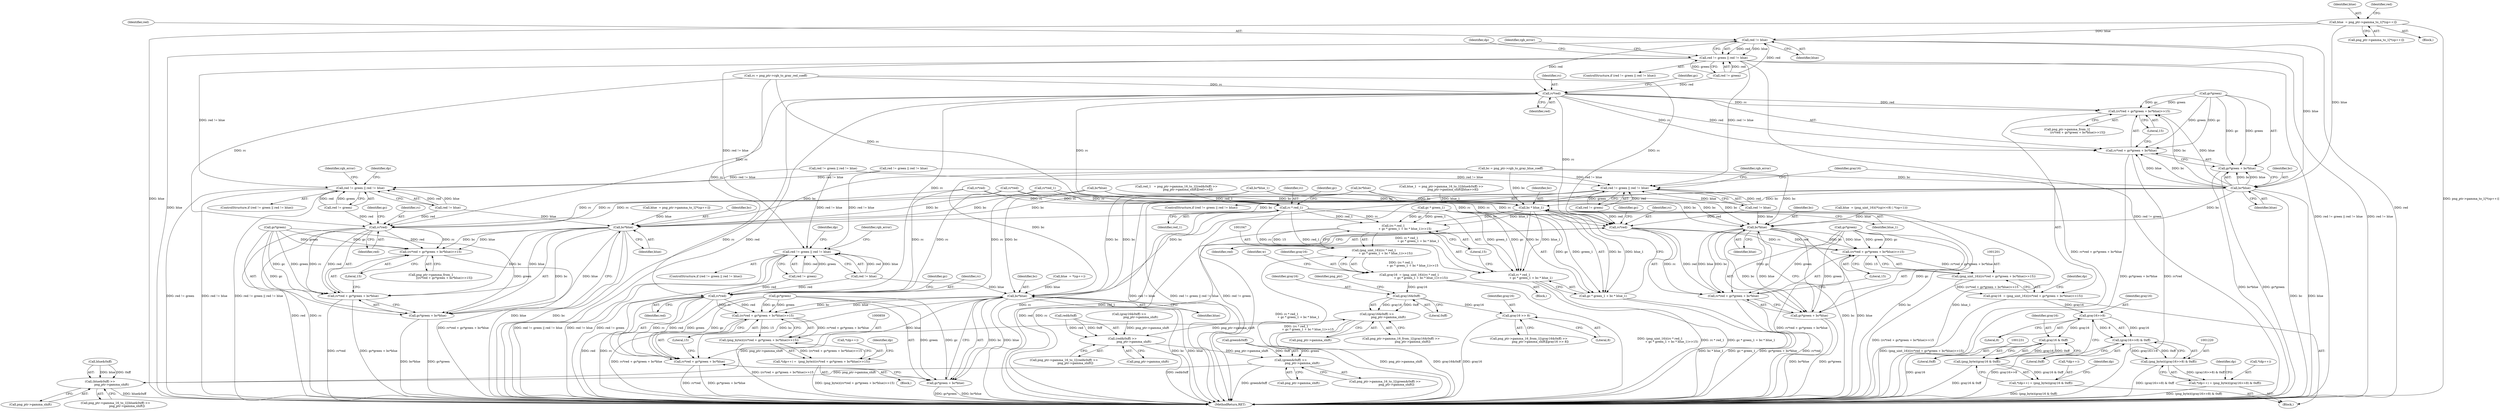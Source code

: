 digraph "0_Chrome_7f3d85b096f66870a15b37c2f40b219b2e292693_9@array" {
"1000210" [label="(Call,blue  = png_ptr->gamma_to_1[*(sp++)])"];
"1000224" [label="(Call,red != blue)"];
"1000220" [label="(Call,red != green || red != blue)"];
"1000767" [label="(Call,red != green || red != blue)"];
"1000844" [label="(Call,red != green || red != blue)"];
"1001188" [label="(Call,red != green || red != blue)"];
"1000241" [label="(Call,rc*red)"];
"1000239" [label="(Call,(rc*red + gc*green + bc*blue)>>15)"];
"1000240" [label="(Call,rc*red + gc*green + bc*blue)"];
"1000787" [label="(Call,rc*red)"];
"1000785" [label="(Call,(rc*red + gc*green + bc*blue)>>15)"];
"1000786" [label="(Call,rc*red + gc*green + bc*blue)"];
"1000862" [label="(Call,rc*red)"];
"1000860" [label="(Call,(rc*red + gc*green + bc*blue)>>15)"];
"1000858" [label="(Call,(png_byte)((rc*red + gc*green + bc*blue)>>15))"];
"1000854" [label="(Call,*(dp++) =  (png_byte)((rc*red + gc*green + bc*blue)>>15))"];
"1000861" [label="(Call,rc*red + gc*green + bc*blue)"];
"1001050" [label="(Call,rc * red_1)"];
"1001048" [label="(Call,(rc * red_1\n                         + gc * green_1 + bc * blue_1)>>15)"];
"1001046" [label="(Call,(png_uint_16)((rc * red_1\n                         + gc * green_1 + bc * blue_1)>>15))"];
"1001044" [label="(Call,gray16  = (png_uint_16)((rc * red_1\n                         + gc * green_1 + bc * blue_1)>>15))"];
"1001069" [label="(Call,gray16&0xff)"];
"1001068" [label="(Call,(gray16&0xff) >>\n                         png_ptr->gamma_shift)"];
"1000997" [label="(Call,(red&0xff) >>\n                         png_ptr->gamma_shift)"];
"1001015" [label="(Call,(green&0xff) >>\n                         png_ptr->gamma_shift)"];
"1001033" [label="(Call,(blue&0xff) >>\n                         png_ptr->gamma_shift)"];
"1001075" [label="(Call,gray16 >> 8)"];
"1001049" [label="(Call,rc * red_1\n                         + gc * green_1 + bc * blue_1)"];
"1001204" [label="(Call,rc*red)"];
"1001202" [label="(Call,(rc*red + gc*green + bc*blue)>>15)"];
"1001200" [label="(Call,(png_uint_16)((rc*red + gc*green + bc*blue)>>15))"];
"1001198" [label="(Call,gray16  = (png_uint_16)((rc*red + gc*green + bc*blue)>>15))"];
"1001222" [label="(Call,gray16>>8)"];
"1001221" [label="(Call,(gray16>>8) & 0xff)"];
"1001219" [label="(Call,(png_byte)((gray16>>8) & 0xff))"];
"1001215" [label="(Call,*(dp++) = (png_byte)((gray16>>8) & 0xff))"];
"1001232" [label="(Call,gray16 & 0xff)"];
"1001230" [label="(Call,(png_byte)(gray16 & 0xff))"];
"1001226" [label="(Call,*(dp++) = (png_byte)(gray16 & 0xff))"];
"1001203" [label="(Call,rc*red + gc*green + bc*blue)"];
"1000248" [label="(Call,bc*blue)"];
"1000244" [label="(Call,gc*green + bc*blue)"];
"1000794" [label="(Call,bc*blue)"];
"1000790" [label="(Call,gc*green + bc*blue)"];
"1000869" [label="(Call,bc*blue)"];
"1000865" [label="(Call,gc*green + bc*blue)"];
"1001057" [label="(Call,bc * blue_1)"];
"1001053" [label="(Call,gc * green_1 + bc * blue_1)"];
"1001211" [label="(Call,bc*blue)"];
"1001207" [label="(Call,gc*green + bc*blue)"];
"1000509" [label="(Call,rc*red_1)"];
"1000242" [label="(Identifier,rc)"];
"1000326" [label="(Call,bc*blue)"];
"1001212" [label="(Identifier,bc)"];
"1000796" [label="(Identifier,blue)"];
"1001192" [label="(Call,red != blue)"];
"1001196" [label="(Identifier,rgb_error)"];
"1000243" [label="(Identifier,red)"];
"1000990" [label="(Call,red_1   = png_ptr->gamma_16_to_1[(red&0xff) >>\n                         png_ptr->gamma_shift][red>>8])"];
"1000220" [label="(Call,red != green || red != blue)"];
"1000862" [label="(Call,rc*red)"];
"1001206" [label="(Identifier,red)"];
"1000866" [label="(Call,gc*green)"];
"1001202" [label="(Call,(rc*red + gc*green + bc*blue)>>15)"];
"1000212" [label="(Call,png_ptr->gamma_to_1[*(sp++)])"];
"1001215" [label="(Call,*(dp++) = (png_byte)((gray16>>8) & 0xff))"];
"1000210" [label="(Call,blue  = png_ptr->gamma_to_1[*(sp++)])"];
"1000219" [label="(ControlStructure,if (red != green || red != blue))"];
"1001072" [label="(Call,png_ptr->gamma_shift)"];
"1001073" [label="(Identifier,png_ptr)"];
"1000858" [label="(Call,(png_byte)((rc*red + gc*green + bc*blue)>>15))"];
"1001064" [label="(Call,png_ptr->gamma_16_from_1[(gray16&0xff) >>\n                         png_ptr->gamma_shift])"];
"1000855" [label="(Call,*(dp++))"];
"1000861" [label="(Call,rc*red + gc*green + bc*blue)"];
"1001203" [label="(Call,rc*red + gc*green + bc*blue)"];
"1001069" [label="(Call,gray16&0xff)"];
"1001208" [label="(Call,gc*green)"];
"1001211" [label="(Call,bc*blue)"];
"1000211" [label="(Identifier,blue)"];
"1001214" [label="(Literal,15)"];
"1001171" [label="(Call,blue  = (png_uint_16)((*(sp)<<8) | *(sp+1)))"];
"1000240" [label="(Call,rc*red + gc*green + bc*blue)"];
"1000843" [label="(ControlStructure,if (red != green || red != blue))"];
"1000867" [label="(Identifier,gc)"];
"1000780" [label="(Identifier,dp)"];
"1000241" [label="(Call,rc*red)"];
"1001019" [label="(Call,png_ptr->gamma_shift)"];
"1001063" [label="(Call,png_ptr->gamma_16_from_1[(gray16&0xff) >>\n                         png_ptr->gamma_shift][gray16 >> 8])"];
"1001068" [label="(Call,(gray16&0xff) >>\n                         png_ptr->gamma_shift)"];
"1001204" [label="(Call,rc*red)"];
"1001046" [label="(Call,(png_uint_16)((rc * red_1\n                         + gc * green_1 + bc * blue_1)>>15))"];
"1001057" [label="(Call,bc * blue_1)"];
"1001037" [label="(Call,png_ptr->gamma_shift)"];
"1000791" [label="(Call,gc*green)"];
"1001224" [label="(Literal,8)"];
"1000319" [label="(Call,rc*red)"];
"1000766" [label="(ControlStructure,if (red != green || red != blue))"];
"1001221" [label="(Call,(gray16>>8) & 0xff)"];
"1000256" [label="(Identifier,dp)"];
"1000248" [label="(Call,bc*blue)"];
"1000527" [label="(Call,(gray16&0xff) >>\n                         png_ptr->gamma_shift)"];
"1001060" [label="(Literal,15)"];
"1000251" [label="(Literal,15)"];
"1000787" [label="(Call,rc*red)"];
"1001011" [label="(Call,png_ptr->gamma_16_to_1[(green&0xff) >>\n                         png_ptr->gamma_shift])"];
"1001052" [label="(Identifier,red_1)"];
"1000848" [label="(Call,red != blue)"];
"1000876" [label="(Identifier,dp)"];
"1001049" [label="(Call,rc * red_1\n                         + gc * green_1 + bc * blue_1)"];
"1000245" [label="(Call,gc*green)"];
"1001076" [label="(Identifier,gray16)"];
"1000872" [label="(Literal,15)"];
"1001051" [label="(Identifier,rc)"];
"1000852" [label="(Identifier,rgb_error)"];
"1000869" [label="(Call,bc*blue)"];
"1000244" [label="(Call,gc*green + bc*blue)"];
"1000863" [label="(Identifier,rc)"];
"1000226" [label="(Identifier,blue)"];
"1000786" [label="(Call,rc*red + gc*green + bc*blue)"];
"1001134" [label="(Block,)"];
"1001227" [label="(Call,*(dp++))"];
"1000644" [label="(Call,red != green || red != blue)"];
"1000854" [label="(Call,*(dp++) =  (png_byte)((rc*red + gc*green + bc*blue)>>15))"];
"1000797" [label="(Literal,15)"];
"1000785" [label="(Call,(rc*red + gc*green + bc*blue)>>15)"];
"1000789" [label="(Identifier,red)"];
"1000794" [label="(Call,bc*blue)"];
"1001187" [label="(ControlStructure,if (red != green || red != blue))"];
"1000845" [label="(Call,red != green)"];
"1000250" [label="(Identifier,blue)"];
"1000870" [label="(Identifier,bc)"];
"1000224" [label="(Call,red != blue)"];
"1000771" [label="(Call,red != blue)"];
"1001062" [label="(Identifier,w)"];
"1001033" [label="(Call,(blue&0xff) >>\n                         png_ptr->gamma_shift)"];
"1001222" [label="(Call,gray16>>8)"];
"1000998" [label="(Call,red&0xff)"];
"1000767" [label="(Call,red != green || red != blue)"];
"1001230" [label="(Call,(png_byte)(gray16 & 0xff))"];
"1001189" [label="(Call,red != green)"];
"1000222" [label="(Identifier,red)"];
"1000781" [label="(Call,png_ptr->gamma_from_1\n                             [(rc*red + gc*green + bc*blue)>>15])"];
"1001209" [label="(Identifier,gc)"];
"1000249" [label="(Identifier,bc)"];
"1001050" [label="(Call,rc * red_1)"];
"1001055" [label="(Identifier,gc)"];
"1001233" [label="(Identifier,gray16)"];
"1001058" [label="(Identifier,bc)"];
"1001045" [label="(Identifier,gray16)"];
"1001075" [label="(Call,gray16 >> 8)"];
"1000792" [label="(Identifier,gc)"];
"1000795" [label="(Identifier,bc)"];
"1001226" [label="(Call,*(dp++) = (png_byte)(gray16 & 0xff))"];
"1000300" [label="(Call,red != green || red != blue)"];
"1001234" [label="(Literal,0xff)"];
"1000860" [label="(Call,(rc*red + gc*green + bc*blue)>>15)"];
"1001026" [label="(Call,blue_1  = png_ptr->gamma_16_to_1[(blue&0xff) >>\n                         png_ptr->gamma_shift][blue>>8])"];
"1000988" [label="(Block,)"];
"1000127" [label="(Call,rc = png_ptr->rgb_to_gray_red_coeff)"];
"1001229" [label="(Identifier,dp)"];
"1001015" [label="(Call,(green&0xff) >>\n                         png_ptr->gamma_shift)"];
"1001238" [label="(Identifier,dp)"];
"1001199" [label="(Identifier,gray16)"];
"1001205" [label="(Identifier,rc)"];
"1000864" [label="(Identifier,red)"];
"1001048" [label="(Call,(rc * red_1\n                         + gc * green_1 + bc * blue_1)>>15)"];
"1001077" [label="(Literal,8)"];
"1001207" [label="(Call,gc*green + bc*blue)"];
"1000993" [label="(Call,png_ptr->gamma_16_to_1[(red&0xff) >>\n                         png_ptr->gamma_shift])"];
"1000757" [label="(Call,blue  = png_ptr->gamma_to_1[*(sp++)])"];
"1001285" [label="(MethodReturn,RET)"];
"1000516" [label="(Call,bc*blue_1)"];
"1001054" [label="(Call,gc * green_1)"];
"1000768" [label="(Call,red != green)"];
"1000997" [label="(Call,(red&0xff) >>\n                         png_ptr->gamma_shift)"];
"1000838" [label="(Call,blue  = *(sp++))"];
"1001198" [label="(Call,gray16  = (png_uint_16)((rc*red + gc*green + bc*blue)>>15))"];
"1000865" [label="(Call,gc*green + bc*blue)"];
"1001053" [label="(Call,gc * green_1 + bc * blue_1)"];
"1000667" [label="(Call,bc*blue)"];
"1000139" [label="(Call,bc = png_ptr->rgb_to_gray_blue_coeff)"];
"1000188" [label="(Block,)"];
"1001059" [label="(Identifier,blue_1)"];
"1000221" [label="(Call,red != green)"];
"1000857" [label="(Identifier,dp)"];
"1000246" [label="(Identifier,gc)"];
"1001216" [label="(Call,*(dp++))"];
"1001034" [label="(Call,blue&0xff)"];
"1001071" [label="(Literal,0xff)"];
"1000225" [label="(Identifier,red)"];
"1000660" [label="(Call,rc*red)"];
"1000775" [label="(Identifier,rgb_error)"];
"1001218" [label="(Identifier,dp)"];
"1001223" [label="(Identifier,gray16)"];
"1001219" [label="(Call,(png_byte)((gray16>>8) & 0xff))"];
"1000871" [label="(Identifier,blue)"];
"1000824" [label="(Block,)"];
"1001029" [label="(Call,png_ptr->gamma_16_to_1[(blue&0xff) >>\n                         png_ptr->gamma_shift])"];
"1001001" [label="(Call,png_ptr->gamma_shift)"];
"1001200" [label="(Call,(png_uint_16)((rc*red + gc*green + bc*blue)>>15))"];
"1000229" [label="(Identifier,rgb_error)"];
"1000235" [label="(Call,png_ptr->gamma_from_1[\n                       (rc*red + gc*green + bc*blue)>>15])"];
"1000790" [label="(Call,gc*green + bc*blue)"];
"1001016" [label="(Call,green&0xff)"];
"1000788" [label="(Identifier,rc)"];
"1001225" [label="(Literal,0xff)"];
"1001213" [label="(Identifier,blue)"];
"1001232" [label="(Call,gray16 & 0xff)"];
"1001188" [label="(Call,red != green || red != blue)"];
"1001044" [label="(Call,gray16  = (png_uint_16)((rc * red_1\n                         + gc * green_1 + bc * blue_1)>>15))"];
"1000844" [label="(Call,red != green || red != blue)"];
"1001070" [label="(Identifier,gray16)"];
"1000239" [label="(Call,(rc*red + gc*green + bc*blue)>>15)"];
"1000210" -> "1000188"  [label="AST: "];
"1000210" -> "1000212"  [label="CFG: "];
"1000211" -> "1000210"  [label="AST: "];
"1000212" -> "1000210"  [label="AST: "];
"1000222" -> "1000210"  [label="CFG: "];
"1000210" -> "1001285"  [label="DDG: png_ptr->gamma_to_1[*(sp++)]"];
"1000210" -> "1001285"  [label="DDG: blue"];
"1000210" -> "1000224"  [label="DDG: blue"];
"1000210" -> "1000248"  [label="DDG: blue"];
"1000224" -> "1000220"  [label="AST: "];
"1000224" -> "1000226"  [label="CFG: "];
"1000225" -> "1000224"  [label="AST: "];
"1000226" -> "1000224"  [label="AST: "];
"1000220" -> "1000224"  [label="CFG: "];
"1000224" -> "1001285"  [label="DDG: red"];
"1000224" -> "1001285"  [label="DDG: blue"];
"1000224" -> "1000220"  [label="DDG: red"];
"1000224" -> "1000220"  [label="DDG: blue"];
"1000221" -> "1000224"  [label="DDG: red"];
"1000224" -> "1000241"  [label="DDG: red"];
"1000224" -> "1000248"  [label="DDG: blue"];
"1000220" -> "1000219"  [label="AST: "];
"1000220" -> "1000221"  [label="CFG: "];
"1000221" -> "1000220"  [label="AST: "];
"1000229" -> "1000220"  [label="CFG: "];
"1000256" -> "1000220"  [label="CFG: "];
"1000220" -> "1001285"  [label="DDG: red != green"];
"1000220" -> "1001285"  [label="DDG: red != green || red != blue"];
"1000220" -> "1001285"  [label="DDG: red != blue"];
"1000221" -> "1000220"  [label="DDG: red"];
"1000221" -> "1000220"  [label="DDG: green"];
"1000220" -> "1000767"  [label="DDG: red != blue"];
"1000220" -> "1000844"  [label="DDG: red != blue"];
"1000220" -> "1001188"  [label="DDG: red != blue"];
"1000767" -> "1000766"  [label="AST: "];
"1000767" -> "1000768"  [label="CFG: "];
"1000767" -> "1000771"  [label="CFG: "];
"1000768" -> "1000767"  [label="AST: "];
"1000771" -> "1000767"  [label="AST: "];
"1000775" -> "1000767"  [label="CFG: "];
"1000780" -> "1000767"  [label="CFG: "];
"1000767" -> "1001285"  [label="DDG: red != green || red != blue"];
"1000767" -> "1001285"  [label="DDG: red != green"];
"1000767" -> "1001285"  [label="DDG: red != blue"];
"1000768" -> "1000767"  [label="DDG: red"];
"1000768" -> "1000767"  [label="DDG: green"];
"1000300" -> "1000767"  [label="DDG: red != blue"];
"1000644" -> "1000767"  [label="DDG: red != blue"];
"1000771" -> "1000767"  [label="DDG: red"];
"1000771" -> "1000767"  [label="DDG: blue"];
"1000844" -> "1000843"  [label="AST: "];
"1000844" -> "1000845"  [label="CFG: "];
"1000844" -> "1000848"  [label="CFG: "];
"1000845" -> "1000844"  [label="AST: "];
"1000848" -> "1000844"  [label="AST: "];
"1000852" -> "1000844"  [label="CFG: "];
"1000857" -> "1000844"  [label="CFG: "];
"1000844" -> "1001285"  [label="DDG: red != green || red != blue"];
"1000844" -> "1001285"  [label="DDG: red != blue"];
"1000844" -> "1001285"  [label="DDG: red != green"];
"1000845" -> "1000844"  [label="DDG: red"];
"1000845" -> "1000844"  [label="DDG: green"];
"1000848" -> "1000844"  [label="DDG: red"];
"1000848" -> "1000844"  [label="DDG: blue"];
"1000300" -> "1000844"  [label="DDG: red != blue"];
"1000644" -> "1000844"  [label="DDG: red != blue"];
"1001188" -> "1001187"  [label="AST: "];
"1001188" -> "1001189"  [label="CFG: "];
"1001188" -> "1001192"  [label="CFG: "];
"1001189" -> "1001188"  [label="AST: "];
"1001192" -> "1001188"  [label="AST: "];
"1001196" -> "1001188"  [label="CFG: "];
"1001199" -> "1001188"  [label="CFG: "];
"1001188" -> "1001285"  [label="DDG: red != blue"];
"1001188" -> "1001285"  [label="DDG: red != green || red != blue"];
"1001188" -> "1001285"  [label="DDG: red != green"];
"1001189" -> "1001188"  [label="DDG: red"];
"1001189" -> "1001188"  [label="DDG: green"];
"1000300" -> "1001188"  [label="DDG: red != blue"];
"1000644" -> "1001188"  [label="DDG: red != blue"];
"1001192" -> "1001188"  [label="DDG: red"];
"1001192" -> "1001188"  [label="DDG: blue"];
"1000241" -> "1000240"  [label="AST: "];
"1000241" -> "1000243"  [label="CFG: "];
"1000242" -> "1000241"  [label="AST: "];
"1000243" -> "1000241"  [label="AST: "];
"1000246" -> "1000241"  [label="CFG: "];
"1000241" -> "1001285"  [label="DDG: rc"];
"1000241" -> "1001285"  [label="DDG: red"];
"1000241" -> "1000239"  [label="DDG: rc"];
"1000241" -> "1000239"  [label="DDG: red"];
"1000241" -> "1000240"  [label="DDG: rc"];
"1000241" -> "1000240"  [label="DDG: red"];
"1000127" -> "1000241"  [label="DDG: rc"];
"1000221" -> "1000241"  [label="DDG: red"];
"1000241" -> "1000787"  [label="DDG: rc"];
"1000241" -> "1000862"  [label="DDG: rc"];
"1000241" -> "1001050"  [label="DDG: rc"];
"1000241" -> "1001204"  [label="DDG: rc"];
"1000239" -> "1000235"  [label="AST: "];
"1000239" -> "1000251"  [label="CFG: "];
"1000240" -> "1000239"  [label="AST: "];
"1000251" -> "1000239"  [label="AST: "];
"1000235" -> "1000239"  [label="CFG: "];
"1000239" -> "1001285"  [label="DDG: rc*red + gc*green + bc*blue"];
"1000245" -> "1000239"  [label="DDG: gc"];
"1000245" -> "1000239"  [label="DDG: green"];
"1000248" -> "1000239"  [label="DDG: bc"];
"1000248" -> "1000239"  [label="DDG: blue"];
"1000240" -> "1000244"  [label="CFG: "];
"1000244" -> "1000240"  [label="AST: "];
"1000251" -> "1000240"  [label="CFG: "];
"1000240" -> "1001285"  [label="DDG: gc*green + bc*blue"];
"1000240" -> "1001285"  [label="DDG: rc*red"];
"1000245" -> "1000240"  [label="DDG: gc"];
"1000245" -> "1000240"  [label="DDG: green"];
"1000248" -> "1000240"  [label="DDG: bc"];
"1000248" -> "1000240"  [label="DDG: blue"];
"1000787" -> "1000786"  [label="AST: "];
"1000787" -> "1000789"  [label="CFG: "];
"1000788" -> "1000787"  [label="AST: "];
"1000789" -> "1000787"  [label="AST: "];
"1000792" -> "1000787"  [label="CFG: "];
"1000787" -> "1001285"  [label="DDG: red"];
"1000787" -> "1001285"  [label="DDG: rc"];
"1000787" -> "1000785"  [label="DDG: rc"];
"1000787" -> "1000785"  [label="DDG: red"];
"1000787" -> "1000786"  [label="DDG: rc"];
"1000787" -> "1000786"  [label="DDG: red"];
"1000660" -> "1000787"  [label="DDG: rc"];
"1000319" -> "1000787"  [label="DDG: rc"];
"1000127" -> "1000787"  [label="DDG: rc"];
"1000509" -> "1000787"  [label="DDG: rc"];
"1000768" -> "1000787"  [label="DDG: red"];
"1000771" -> "1000787"  [label="DDG: red"];
"1000785" -> "1000781"  [label="AST: "];
"1000785" -> "1000797"  [label="CFG: "];
"1000786" -> "1000785"  [label="AST: "];
"1000797" -> "1000785"  [label="AST: "];
"1000781" -> "1000785"  [label="CFG: "];
"1000785" -> "1001285"  [label="DDG: rc*red + gc*green + bc*blue"];
"1000791" -> "1000785"  [label="DDG: gc"];
"1000791" -> "1000785"  [label="DDG: green"];
"1000794" -> "1000785"  [label="DDG: bc"];
"1000794" -> "1000785"  [label="DDG: blue"];
"1000786" -> "1000790"  [label="CFG: "];
"1000790" -> "1000786"  [label="AST: "];
"1000797" -> "1000786"  [label="CFG: "];
"1000786" -> "1001285"  [label="DDG: gc*green + bc*blue"];
"1000786" -> "1001285"  [label="DDG: rc*red"];
"1000791" -> "1000786"  [label="DDG: gc"];
"1000791" -> "1000786"  [label="DDG: green"];
"1000794" -> "1000786"  [label="DDG: bc"];
"1000794" -> "1000786"  [label="DDG: blue"];
"1000862" -> "1000861"  [label="AST: "];
"1000862" -> "1000864"  [label="CFG: "];
"1000863" -> "1000862"  [label="AST: "];
"1000864" -> "1000862"  [label="AST: "];
"1000867" -> "1000862"  [label="CFG: "];
"1000862" -> "1001285"  [label="DDG: red"];
"1000862" -> "1001285"  [label="DDG: rc"];
"1000862" -> "1000860"  [label="DDG: rc"];
"1000862" -> "1000860"  [label="DDG: red"];
"1000862" -> "1000861"  [label="DDG: rc"];
"1000862" -> "1000861"  [label="DDG: red"];
"1000660" -> "1000862"  [label="DDG: rc"];
"1000319" -> "1000862"  [label="DDG: rc"];
"1000127" -> "1000862"  [label="DDG: rc"];
"1000509" -> "1000862"  [label="DDG: rc"];
"1000848" -> "1000862"  [label="DDG: red"];
"1000845" -> "1000862"  [label="DDG: red"];
"1000860" -> "1000858"  [label="AST: "];
"1000860" -> "1000872"  [label="CFG: "];
"1000861" -> "1000860"  [label="AST: "];
"1000872" -> "1000860"  [label="AST: "];
"1000858" -> "1000860"  [label="CFG: "];
"1000860" -> "1001285"  [label="DDG: rc*red + gc*green + bc*blue"];
"1000860" -> "1000858"  [label="DDG: rc*red + gc*green + bc*blue"];
"1000860" -> "1000858"  [label="DDG: 15"];
"1000866" -> "1000860"  [label="DDG: gc"];
"1000866" -> "1000860"  [label="DDG: green"];
"1000869" -> "1000860"  [label="DDG: bc"];
"1000869" -> "1000860"  [label="DDG: blue"];
"1000858" -> "1000854"  [label="AST: "];
"1000859" -> "1000858"  [label="AST: "];
"1000854" -> "1000858"  [label="CFG: "];
"1000858" -> "1001285"  [label="DDG: (rc*red + gc*green + bc*blue)>>15"];
"1000858" -> "1000854"  [label="DDG: (rc*red + gc*green + bc*blue)>>15"];
"1000854" -> "1000824"  [label="AST: "];
"1000855" -> "1000854"  [label="AST: "];
"1000876" -> "1000854"  [label="CFG: "];
"1000854" -> "1001285"  [label="DDG: (png_byte)((rc*red + gc*green + bc*blue)>>15)"];
"1000861" -> "1000865"  [label="CFG: "];
"1000865" -> "1000861"  [label="AST: "];
"1000872" -> "1000861"  [label="CFG: "];
"1000861" -> "1001285"  [label="DDG: gc*green + bc*blue"];
"1000861" -> "1001285"  [label="DDG: rc*red"];
"1000866" -> "1000861"  [label="DDG: gc"];
"1000866" -> "1000861"  [label="DDG: green"];
"1000869" -> "1000861"  [label="DDG: bc"];
"1000869" -> "1000861"  [label="DDG: blue"];
"1001050" -> "1001049"  [label="AST: "];
"1001050" -> "1001052"  [label="CFG: "];
"1001051" -> "1001050"  [label="AST: "];
"1001052" -> "1001050"  [label="AST: "];
"1001055" -> "1001050"  [label="CFG: "];
"1001050" -> "1001285"  [label="DDG: rc"];
"1001050" -> "1001285"  [label="DDG: red_1"];
"1001050" -> "1001048"  [label="DDG: rc"];
"1001050" -> "1001048"  [label="DDG: red_1"];
"1001050" -> "1001049"  [label="DDG: rc"];
"1001050" -> "1001049"  [label="DDG: red_1"];
"1000660" -> "1001050"  [label="DDG: rc"];
"1000319" -> "1001050"  [label="DDG: rc"];
"1000127" -> "1001050"  [label="DDG: rc"];
"1000509" -> "1001050"  [label="DDG: rc"];
"1000990" -> "1001050"  [label="DDG: red_1"];
"1001048" -> "1001046"  [label="AST: "];
"1001048" -> "1001060"  [label="CFG: "];
"1001049" -> "1001048"  [label="AST: "];
"1001060" -> "1001048"  [label="AST: "];
"1001046" -> "1001048"  [label="CFG: "];
"1001048" -> "1001285"  [label="DDG: rc * red_1\n                         + gc * green_1 + bc * blue_1"];
"1001048" -> "1001046"  [label="DDG: rc * red_1\n                         + gc * green_1 + bc * blue_1"];
"1001048" -> "1001046"  [label="DDG: 15"];
"1001054" -> "1001048"  [label="DDG: gc"];
"1001054" -> "1001048"  [label="DDG: green_1"];
"1001057" -> "1001048"  [label="DDG: bc"];
"1001057" -> "1001048"  [label="DDG: blue_1"];
"1001046" -> "1001044"  [label="AST: "];
"1001047" -> "1001046"  [label="AST: "];
"1001044" -> "1001046"  [label="CFG: "];
"1001046" -> "1001285"  [label="DDG: (rc * red_1\n                         + gc * green_1 + bc * blue_1)>>15"];
"1001046" -> "1001044"  [label="DDG: (rc * red_1\n                         + gc * green_1 + bc * blue_1)>>15"];
"1001044" -> "1000988"  [label="AST: "];
"1001045" -> "1001044"  [label="AST: "];
"1001062" -> "1001044"  [label="CFG: "];
"1001044" -> "1001285"  [label="DDG: (png_uint_16)((rc * red_1\n                         + gc * green_1 + bc * blue_1)>>15)"];
"1001044" -> "1001069"  [label="DDG: gray16"];
"1001069" -> "1001068"  [label="AST: "];
"1001069" -> "1001071"  [label="CFG: "];
"1001070" -> "1001069"  [label="AST: "];
"1001071" -> "1001069"  [label="AST: "];
"1001073" -> "1001069"  [label="CFG: "];
"1001069" -> "1001068"  [label="DDG: gray16"];
"1001069" -> "1001068"  [label="DDG: 0xff"];
"1001069" -> "1001075"  [label="DDG: gray16"];
"1001068" -> "1001064"  [label="AST: "];
"1001068" -> "1001072"  [label="CFG: "];
"1001072" -> "1001068"  [label="AST: "];
"1001064" -> "1001068"  [label="CFG: "];
"1001068" -> "1001285"  [label="DDG: png_ptr->gamma_shift"];
"1001068" -> "1001285"  [label="DDG: gray16&0xff"];
"1001068" -> "1000997"  [label="DDG: png_ptr->gamma_shift"];
"1001033" -> "1001068"  [label="DDG: png_ptr->gamma_shift"];
"1000997" -> "1000993"  [label="AST: "];
"1000997" -> "1001001"  [label="CFG: "];
"1000998" -> "1000997"  [label="AST: "];
"1001001" -> "1000997"  [label="AST: "];
"1000993" -> "1000997"  [label="CFG: "];
"1000997" -> "1001285"  [label="DDG: red&0xff"];
"1000998" -> "1000997"  [label="DDG: red"];
"1000998" -> "1000997"  [label="DDG: 0xff"];
"1000527" -> "1000997"  [label="DDG: png_ptr->gamma_shift"];
"1000997" -> "1001015"  [label="DDG: png_ptr->gamma_shift"];
"1001015" -> "1001011"  [label="AST: "];
"1001015" -> "1001019"  [label="CFG: "];
"1001016" -> "1001015"  [label="AST: "];
"1001019" -> "1001015"  [label="AST: "];
"1001011" -> "1001015"  [label="CFG: "];
"1001015" -> "1001285"  [label="DDG: green&0xff"];
"1001016" -> "1001015"  [label="DDG: green"];
"1001016" -> "1001015"  [label="DDG: 0xff"];
"1001015" -> "1001033"  [label="DDG: png_ptr->gamma_shift"];
"1001033" -> "1001029"  [label="AST: "];
"1001033" -> "1001037"  [label="CFG: "];
"1001034" -> "1001033"  [label="AST: "];
"1001037" -> "1001033"  [label="AST: "];
"1001029" -> "1001033"  [label="CFG: "];
"1001033" -> "1001285"  [label="DDG: blue&0xff"];
"1001034" -> "1001033"  [label="DDG: blue"];
"1001034" -> "1001033"  [label="DDG: 0xff"];
"1001075" -> "1001063"  [label="AST: "];
"1001075" -> "1001077"  [label="CFG: "];
"1001076" -> "1001075"  [label="AST: "];
"1001077" -> "1001075"  [label="AST: "];
"1001063" -> "1001075"  [label="CFG: "];
"1001075" -> "1001285"  [label="DDG: gray16"];
"1001049" -> "1001053"  [label="CFG: "];
"1001053" -> "1001049"  [label="AST: "];
"1001060" -> "1001049"  [label="CFG: "];
"1001049" -> "1001285"  [label="DDG: rc * red_1"];
"1001049" -> "1001285"  [label="DDG: gc * green_1 + bc * blue_1"];
"1001054" -> "1001049"  [label="DDG: gc"];
"1001054" -> "1001049"  [label="DDG: green_1"];
"1001057" -> "1001049"  [label="DDG: bc"];
"1001057" -> "1001049"  [label="DDG: blue_1"];
"1001204" -> "1001203"  [label="AST: "];
"1001204" -> "1001206"  [label="CFG: "];
"1001205" -> "1001204"  [label="AST: "];
"1001206" -> "1001204"  [label="AST: "];
"1001209" -> "1001204"  [label="CFG: "];
"1001204" -> "1001285"  [label="DDG: rc"];
"1001204" -> "1001285"  [label="DDG: red"];
"1001204" -> "1001202"  [label="DDG: rc"];
"1001204" -> "1001202"  [label="DDG: red"];
"1001204" -> "1001203"  [label="DDG: rc"];
"1001204" -> "1001203"  [label="DDG: red"];
"1000660" -> "1001204"  [label="DDG: rc"];
"1000319" -> "1001204"  [label="DDG: rc"];
"1000127" -> "1001204"  [label="DDG: rc"];
"1000509" -> "1001204"  [label="DDG: rc"];
"1001189" -> "1001204"  [label="DDG: red"];
"1001192" -> "1001204"  [label="DDG: red"];
"1001202" -> "1001200"  [label="AST: "];
"1001202" -> "1001214"  [label="CFG: "];
"1001203" -> "1001202"  [label="AST: "];
"1001214" -> "1001202"  [label="AST: "];
"1001200" -> "1001202"  [label="CFG: "];
"1001202" -> "1001285"  [label="DDG: rc*red + gc*green + bc*blue"];
"1001202" -> "1001200"  [label="DDG: rc*red + gc*green + bc*blue"];
"1001202" -> "1001200"  [label="DDG: 15"];
"1001208" -> "1001202"  [label="DDG: gc"];
"1001208" -> "1001202"  [label="DDG: green"];
"1001211" -> "1001202"  [label="DDG: bc"];
"1001211" -> "1001202"  [label="DDG: blue"];
"1001200" -> "1001198"  [label="AST: "];
"1001201" -> "1001200"  [label="AST: "];
"1001198" -> "1001200"  [label="CFG: "];
"1001200" -> "1001285"  [label="DDG: (rc*red + gc*green + bc*blue)>>15"];
"1001200" -> "1001198"  [label="DDG: (rc*red + gc*green + bc*blue)>>15"];
"1001198" -> "1001134"  [label="AST: "];
"1001199" -> "1001198"  [label="AST: "];
"1001218" -> "1001198"  [label="CFG: "];
"1001198" -> "1001285"  [label="DDG: (png_uint_16)((rc*red + gc*green + bc*blue)>>15)"];
"1001198" -> "1001222"  [label="DDG: gray16"];
"1001222" -> "1001221"  [label="AST: "];
"1001222" -> "1001224"  [label="CFG: "];
"1001223" -> "1001222"  [label="AST: "];
"1001224" -> "1001222"  [label="AST: "];
"1001225" -> "1001222"  [label="CFG: "];
"1001222" -> "1001221"  [label="DDG: gray16"];
"1001222" -> "1001221"  [label="DDG: 8"];
"1001222" -> "1001232"  [label="DDG: gray16"];
"1001221" -> "1001219"  [label="AST: "];
"1001221" -> "1001225"  [label="CFG: "];
"1001225" -> "1001221"  [label="AST: "];
"1001219" -> "1001221"  [label="CFG: "];
"1001221" -> "1001285"  [label="DDG: gray16>>8"];
"1001221" -> "1001219"  [label="DDG: gray16>>8"];
"1001221" -> "1001219"  [label="DDG: 0xff"];
"1001219" -> "1001215"  [label="AST: "];
"1001220" -> "1001219"  [label="AST: "];
"1001215" -> "1001219"  [label="CFG: "];
"1001219" -> "1001285"  [label="DDG: (gray16>>8) & 0xff"];
"1001219" -> "1001215"  [label="DDG: (gray16>>8) & 0xff"];
"1001215" -> "1001134"  [label="AST: "];
"1001216" -> "1001215"  [label="AST: "];
"1001229" -> "1001215"  [label="CFG: "];
"1001215" -> "1001285"  [label="DDG: (png_byte)((gray16>>8) & 0xff)"];
"1001232" -> "1001230"  [label="AST: "];
"1001232" -> "1001234"  [label="CFG: "];
"1001233" -> "1001232"  [label="AST: "];
"1001234" -> "1001232"  [label="AST: "];
"1001230" -> "1001232"  [label="CFG: "];
"1001232" -> "1001285"  [label="DDG: gray16"];
"1001232" -> "1001230"  [label="DDG: gray16"];
"1001232" -> "1001230"  [label="DDG: 0xff"];
"1001230" -> "1001226"  [label="AST: "];
"1001231" -> "1001230"  [label="AST: "];
"1001226" -> "1001230"  [label="CFG: "];
"1001230" -> "1001285"  [label="DDG: gray16 & 0xff"];
"1001230" -> "1001226"  [label="DDG: gray16 & 0xff"];
"1001226" -> "1001134"  [label="AST: "];
"1001227" -> "1001226"  [label="AST: "];
"1001238" -> "1001226"  [label="CFG: "];
"1001226" -> "1001285"  [label="DDG: (png_byte)(gray16 & 0xff)"];
"1001203" -> "1001207"  [label="CFG: "];
"1001207" -> "1001203"  [label="AST: "];
"1001214" -> "1001203"  [label="CFG: "];
"1001203" -> "1001285"  [label="DDG: rc*red"];
"1001203" -> "1001285"  [label="DDG: gc*green + bc*blue"];
"1001208" -> "1001203"  [label="DDG: gc"];
"1001208" -> "1001203"  [label="DDG: green"];
"1001211" -> "1001203"  [label="DDG: bc"];
"1001211" -> "1001203"  [label="DDG: blue"];
"1000248" -> "1000244"  [label="AST: "];
"1000248" -> "1000250"  [label="CFG: "];
"1000249" -> "1000248"  [label="AST: "];
"1000250" -> "1000248"  [label="AST: "];
"1000244" -> "1000248"  [label="CFG: "];
"1000248" -> "1001285"  [label="DDG: blue"];
"1000248" -> "1001285"  [label="DDG: bc"];
"1000248" -> "1000244"  [label="DDG: bc"];
"1000248" -> "1000244"  [label="DDG: blue"];
"1000139" -> "1000248"  [label="DDG: bc"];
"1000248" -> "1000794"  [label="DDG: bc"];
"1000248" -> "1000869"  [label="DDG: bc"];
"1000248" -> "1001057"  [label="DDG: bc"];
"1000248" -> "1001211"  [label="DDG: bc"];
"1000245" -> "1000244"  [label="AST: "];
"1000244" -> "1001285"  [label="DDG: bc*blue"];
"1000244" -> "1001285"  [label="DDG: gc*green"];
"1000245" -> "1000244"  [label="DDG: gc"];
"1000245" -> "1000244"  [label="DDG: green"];
"1000794" -> "1000790"  [label="AST: "];
"1000794" -> "1000796"  [label="CFG: "];
"1000795" -> "1000794"  [label="AST: "];
"1000796" -> "1000794"  [label="AST: "];
"1000790" -> "1000794"  [label="CFG: "];
"1000794" -> "1001285"  [label="DDG: blue"];
"1000794" -> "1001285"  [label="DDG: bc"];
"1000794" -> "1000790"  [label="DDG: bc"];
"1000794" -> "1000790"  [label="DDG: blue"];
"1000667" -> "1000794"  [label="DDG: bc"];
"1000326" -> "1000794"  [label="DDG: bc"];
"1000516" -> "1000794"  [label="DDG: bc"];
"1000139" -> "1000794"  [label="DDG: bc"];
"1000771" -> "1000794"  [label="DDG: blue"];
"1000757" -> "1000794"  [label="DDG: blue"];
"1000791" -> "1000790"  [label="AST: "];
"1000790" -> "1001285"  [label="DDG: gc*green"];
"1000790" -> "1001285"  [label="DDG: bc*blue"];
"1000791" -> "1000790"  [label="DDG: gc"];
"1000791" -> "1000790"  [label="DDG: green"];
"1000869" -> "1000865"  [label="AST: "];
"1000869" -> "1000871"  [label="CFG: "];
"1000870" -> "1000869"  [label="AST: "];
"1000871" -> "1000869"  [label="AST: "];
"1000865" -> "1000869"  [label="CFG: "];
"1000869" -> "1001285"  [label="DDG: bc"];
"1000869" -> "1001285"  [label="DDG: blue"];
"1000869" -> "1000865"  [label="DDG: bc"];
"1000869" -> "1000865"  [label="DDG: blue"];
"1000667" -> "1000869"  [label="DDG: bc"];
"1000139" -> "1000869"  [label="DDG: bc"];
"1000326" -> "1000869"  [label="DDG: bc"];
"1000516" -> "1000869"  [label="DDG: bc"];
"1000848" -> "1000869"  [label="DDG: blue"];
"1000838" -> "1000869"  [label="DDG: blue"];
"1000866" -> "1000865"  [label="AST: "];
"1000865" -> "1001285"  [label="DDG: gc*green"];
"1000865" -> "1001285"  [label="DDG: bc*blue"];
"1000866" -> "1000865"  [label="DDG: gc"];
"1000866" -> "1000865"  [label="DDG: green"];
"1001057" -> "1001053"  [label="AST: "];
"1001057" -> "1001059"  [label="CFG: "];
"1001058" -> "1001057"  [label="AST: "];
"1001059" -> "1001057"  [label="AST: "];
"1001053" -> "1001057"  [label="CFG: "];
"1001057" -> "1001285"  [label="DDG: bc"];
"1001057" -> "1001285"  [label="DDG: blue_1"];
"1001057" -> "1001053"  [label="DDG: bc"];
"1001057" -> "1001053"  [label="DDG: blue_1"];
"1000667" -> "1001057"  [label="DDG: bc"];
"1000139" -> "1001057"  [label="DDG: bc"];
"1000326" -> "1001057"  [label="DDG: bc"];
"1000516" -> "1001057"  [label="DDG: bc"];
"1001026" -> "1001057"  [label="DDG: blue_1"];
"1001054" -> "1001053"  [label="AST: "];
"1001053" -> "1001285"  [label="DDG: bc * blue_1"];
"1001053" -> "1001285"  [label="DDG: gc * green_1"];
"1001054" -> "1001053"  [label="DDG: gc"];
"1001054" -> "1001053"  [label="DDG: green_1"];
"1001211" -> "1001207"  [label="AST: "];
"1001211" -> "1001213"  [label="CFG: "];
"1001212" -> "1001211"  [label="AST: "];
"1001213" -> "1001211"  [label="AST: "];
"1001207" -> "1001211"  [label="CFG: "];
"1001211" -> "1001285"  [label="DDG: blue"];
"1001211" -> "1001285"  [label="DDG: bc"];
"1001211" -> "1001207"  [label="DDG: bc"];
"1001211" -> "1001207"  [label="DDG: blue"];
"1000667" -> "1001211"  [label="DDG: bc"];
"1000139" -> "1001211"  [label="DDG: bc"];
"1000326" -> "1001211"  [label="DDG: bc"];
"1000516" -> "1001211"  [label="DDG: bc"];
"1001171" -> "1001211"  [label="DDG: blue"];
"1001192" -> "1001211"  [label="DDG: blue"];
"1001208" -> "1001207"  [label="AST: "];
"1001207" -> "1001285"  [label="DDG: gc*green"];
"1001207" -> "1001285"  [label="DDG: bc*blue"];
"1001208" -> "1001207"  [label="DDG: gc"];
"1001208" -> "1001207"  [label="DDG: green"];
}
